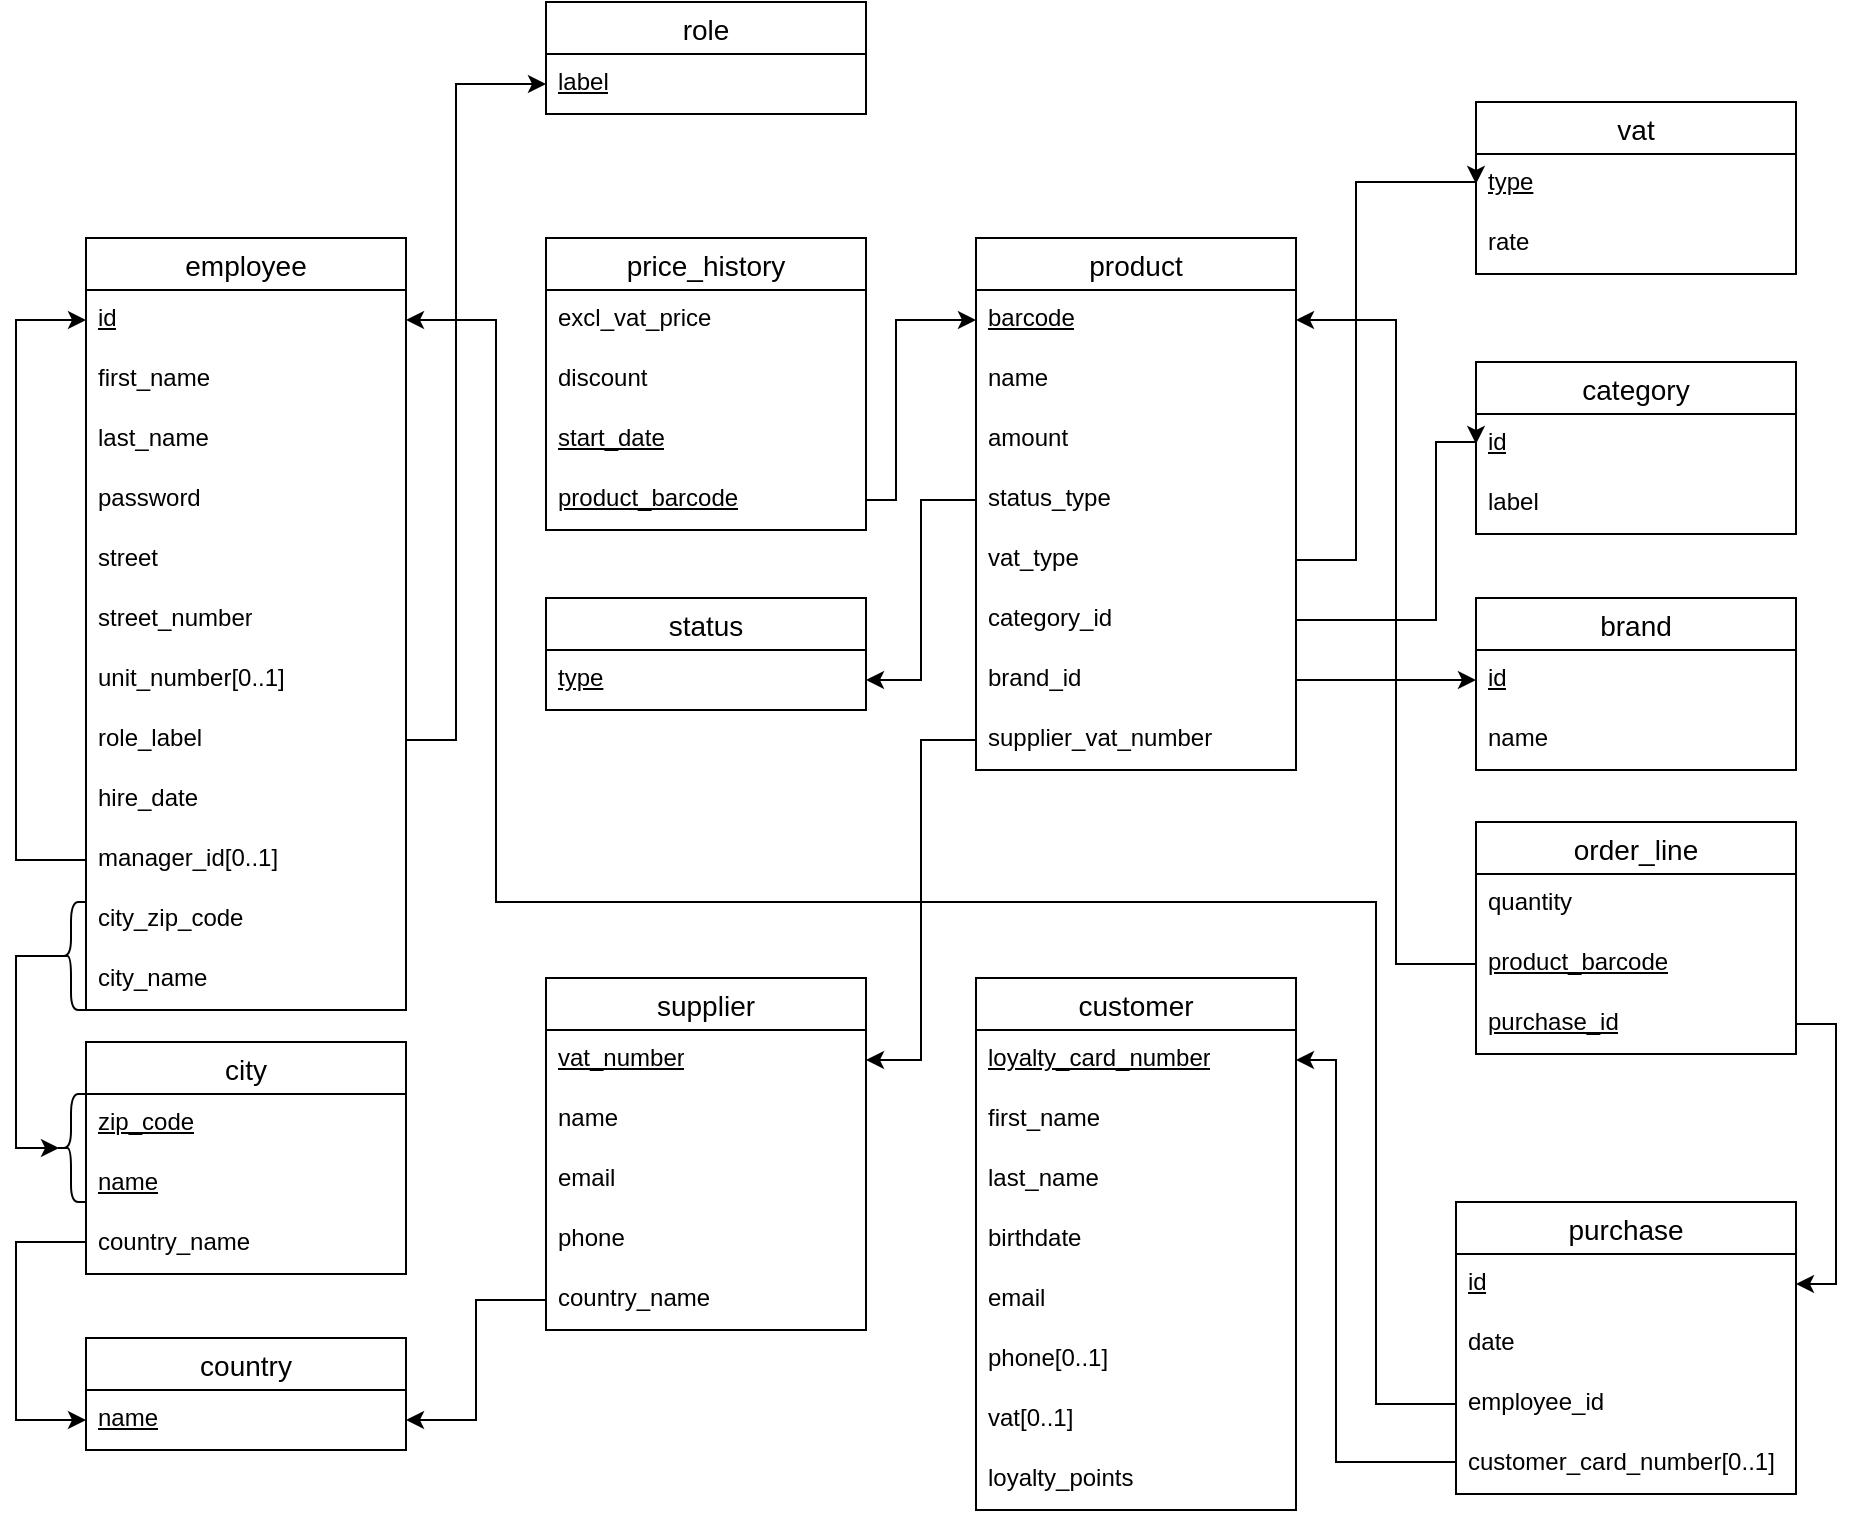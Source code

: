 <mxfile version="26.0.16">
  <diagram name="Page-1" id="KWOimu77VMeg4pdiOKhi">
    <mxGraphModel dx="1218" dy="796" grid="1" gridSize="10" guides="1" tooltips="1" connect="1" arrows="1" fold="1" page="1" pageScale="1" pageWidth="850" pageHeight="1100" math="0" shadow="0">
      <root>
        <mxCell id="0" />
        <mxCell id="1" parent="0" />
        <mxCell id="mwfjOEjG_0USMS4IyQ6j-1" value="employee" style="swimlane;fontStyle=0;childLayout=stackLayout;horizontal=1;startSize=26;horizontalStack=0;resizeParent=1;resizeParentMax=0;resizeLast=0;collapsible=1;marginBottom=0;align=center;fontSize=14;" parent="1" vertex="1">
          <mxGeometry x="-495" y="238" width="160" height="386" as="geometry" />
        </mxCell>
        <mxCell id="mwfjOEjG_0USMS4IyQ6j-2" value="&lt;u&gt;id&lt;/u&gt;" style="text;strokeColor=none;fillColor=none;spacingLeft=4;spacingRight=4;overflow=hidden;rotatable=0;points=[[0,0.5],[1,0.5]];portConstraint=eastwest;fontSize=12;whiteSpace=wrap;html=1;" parent="mwfjOEjG_0USMS4IyQ6j-1" vertex="1">
          <mxGeometry y="26" width="160" height="30" as="geometry" />
        </mxCell>
        <mxCell id="mwfjOEjG_0USMS4IyQ6j-3" value="first_name" style="text;strokeColor=none;fillColor=none;spacingLeft=4;spacingRight=4;overflow=hidden;rotatable=0;points=[[0,0.5],[1,0.5]];portConstraint=eastwest;fontSize=12;whiteSpace=wrap;html=1;" parent="mwfjOEjG_0USMS4IyQ6j-1" vertex="1">
          <mxGeometry y="56" width="160" height="30" as="geometry" />
        </mxCell>
        <mxCell id="mwfjOEjG_0USMS4IyQ6j-4" value="last_name" style="text;strokeColor=none;fillColor=none;spacingLeft=4;spacingRight=4;overflow=hidden;rotatable=0;points=[[0,0.5],[1,0.5]];portConstraint=eastwest;fontSize=12;whiteSpace=wrap;html=1;" parent="mwfjOEjG_0USMS4IyQ6j-1" vertex="1">
          <mxGeometry y="86" width="160" height="30" as="geometry" />
        </mxCell>
        <mxCell id="mwfjOEjG_0USMS4IyQ6j-5" value="password" style="text;strokeColor=none;fillColor=none;spacingLeft=4;spacingRight=4;overflow=hidden;rotatable=0;points=[[0,0.5],[1,0.5]];portConstraint=eastwest;fontSize=12;whiteSpace=wrap;html=1;" parent="mwfjOEjG_0USMS4IyQ6j-1" vertex="1">
          <mxGeometry y="116" width="160" height="30" as="geometry" />
        </mxCell>
        <mxCell id="QZr-z11k4kutJhDiOuYp-19" value="street" style="text;strokeColor=none;fillColor=none;spacingLeft=4;spacingRight=4;overflow=hidden;rotatable=0;points=[[0,0.5],[1,0.5]];portConstraint=eastwest;fontSize=12;whiteSpace=wrap;html=1;" parent="mwfjOEjG_0USMS4IyQ6j-1" vertex="1">
          <mxGeometry y="146" width="160" height="30" as="geometry" />
        </mxCell>
        <mxCell id="QZr-z11k4kutJhDiOuYp-20" value="street_number" style="text;strokeColor=none;fillColor=none;spacingLeft=4;spacingRight=4;overflow=hidden;rotatable=0;points=[[0,0.5],[1,0.5]];portConstraint=eastwest;fontSize=12;whiteSpace=wrap;html=1;" parent="mwfjOEjG_0USMS4IyQ6j-1" vertex="1">
          <mxGeometry y="176" width="160" height="30" as="geometry" />
        </mxCell>
        <mxCell id="QZr-z11k4kutJhDiOuYp-21" value="unit_number[0..1]" style="text;strokeColor=none;fillColor=none;spacingLeft=4;spacingRight=4;overflow=hidden;rotatable=0;points=[[0,0.5],[1,0.5]];portConstraint=eastwest;fontSize=12;whiteSpace=wrap;html=1;" parent="mwfjOEjG_0USMS4IyQ6j-1" vertex="1">
          <mxGeometry y="206" width="160" height="30" as="geometry" />
        </mxCell>
        <mxCell id="QZr-z11k4kutJhDiOuYp-26" value="role_label" style="text;strokeColor=none;fillColor=none;spacingLeft=4;spacingRight=4;overflow=hidden;rotatable=0;points=[[0,0.5],[1,0.5]];portConstraint=eastwest;fontSize=12;whiteSpace=wrap;html=1;" parent="mwfjOEjG_0USMS4IyQ6j-1" vertex="1">
          <mxGeometry y="236" width="160" height="30" as="geometry" />
        </mxCell>
        <mxCell id="SNwJz7Uo0Z0ph2AFUXIb-15" value="hire_date" style="text;strokeColor=none;fillColor=none;spacingLeft=4;spacingRight=4;overflow=hidden;rotatable=0;points=[[0,0.5],[1,0.5]];portConstraint=eastwest;fontSize=12;whiteSpace=wrap;html=1;" parent="mwfjOEjG_0USMS4IyQ6j-1" vertex="1">
          <mxGeometry y="266" width="160" height="30" as="geometry" />
        </mxCell>
        <mxCell id="SNwJz7Uo0Z0ph2AFUXIb-36" style="edgeStyle=orthogonalEdgeStyle;rounded=0;orthogonalLoop=1;jettySize=auto;html=1;exitX=0;exitY=0.5;exitDx=0;exitDy=0;entryX=0;entryY=0.5;entryDx=0;entryDy=0;" parent="mwfjOEjG_0USMS4IyQ6j-1" source="SNwJz7Uo0Z0ph2AFUXIb-35" target="mwfjOEjG_0USMS4IyQ6j-2" edge="1">
          <mxGeometry relative="1" as="geometry">
            <Array as="points">
              <mxPoint x="-35" y="311" />
              <mxPoint x="-35" y="41" />
            </Array>
          </mxGeometry>
        </mxCell>
        <mxCell id="SNwJz7Uo0Z0ph2AFUXIb-35" value="manager_id[0..1]" style="text;strokeColor=none;fillColor=none;spacingLeft=4;spacingRight=4;overflow=hidden;rotatable=0;points=[[0,0.5],[1,0.5]];portConstraint=eastwest;fontSize=12;whiteSpace=wrap;html=1;" parent="mwfjOEjG_0USMS4IyQ6j-1" vertex="1">
          <mxGeometry y="296" width="160" height="30" as="geometry" />
        </mxCell>
        <mxCell id="SNwJz7Uo0Z0ph2AFUXIb-1" value="city_zip_code" style="text;strokeColor=none;fillColor=none;spacingLeft=4;spacingRight=4;overflow=hidden;rotatable=0;points=[[0,0.5],[1,0.5]];portConstraint=eastwest;fontSize=12;whiteSpace=wrap;html=1;" parent="mwfjOEjG_0USMS4IyQ6j-1" vertex="1">
          <mxGeometry y="326" width="160" height="30" as="geometry" />
        </mxCell>
        <mxCell id="SNwJz7Uo0Z0ph2AFUXIb-2" value="city_name" style="text;strokeColor=none;fillColor=none;spacingLeft=4;spacingRight=4;overflow=hidden;rotatable=0;points=[[0,0.5],[1,0.5]];portConstraint=eastwest;fontSize=12;whiteSpace=wrap;html=1;" parent="mwfjOEjG_0USMS4IyQ6j-1" vertex="1">
          <mxGeometry y="356" width="160" height="30" as="geometry" />
        </mxCell>
        <mxCell id="mwfjOEjG_0USMS4IyQ6j-6" value="product" style="swimlane;fontStyle=0;childLayout=stackLayout;horizontal=1;startSize=26;horizontalStack=0;resizeParent=1;resizeParentMax=0;resizeLast=0;collapsible=1;marginBottom=0;align=center;fontSize=14;" parent="1" vertex="1">
          <mxGeometry x="-50" y="238" width="160" height="266" as="geometry" />
        </mxCell>
        <mxCell id="mwfjOEjG_0USMS4IyQ6j-7" value="&lt;u&gt;barcode&lt;/u&gt;" style="text;strokeColor=none;fillColor=none;spacingLeft=4;spacingRight=4;overflow=hidden;rotatable=0;points=[[0,0.5],[1,0.5]];portConstraint=eastwest;fontSize=12;whiteSpace=wrap;html=1;" parent="mwfjOEjG_0USMS4IyQ6j-6" vertex="1">
          <mxGeometry y="26" width="160" height="30" as="geometry" />
        </mxCell>
        <mxCell id="mwfjOEjG_0USMS4IyQ6j-8" value="name" style="text;strokeColor=none;fillColor=none;spacingLeft=4;spacingRight=4;overflow=hidden;rotatable=0;points=[[0,0.5],[1,0.5]];portConstraint=eastwest;fontSize=12;whiteSpace=wrap;html=1;" parent="mwfjOEjG_0USMS4IyQ6j-6" vertex="1">
          <mxGeometry y="56" width="160" height="30" as="geometry" />
        </mxCell>
        <mxCell id="mwfjOEjG_0USMS4IyQ6j-9" value="amount" style="text;strokeColor=none;fillColor=none;spacingLeft=4;spacingRight=4;overflow=hidden;rotatable=0;points=[[0,0.5],[1,0.5]];portConstraint=eastwest;fontSize=12;whiteSpace=wrap;html=1;" parent="mwfjOEjG_0USMS4IyQ6j-6" vertex="1">
          <mxGeometry y="86" width="160" height="30" as="geometry" />
        </mxCell>
        <mxCell id="QZr-z11k4kutJhDiOuYp-1" value="status_type" style="text;strokeColor=none;fillColor=none;spacingLeft=4;spacingRight=4;overflow=hidden;rotatable=0;points=[[0,0.5],[1,0.5]];portConstraint=eastwest;fontSize=12;whiteSpace=wrap;html=1;" parent="mwfjOEjG_0USMS4IyQ6j-6" vertex="1">
          <mxGeometry y="116" width="160" height="30" as="geometry" />
        </mxCell>
        <mxCell id="SNwJz7Uo0Z0ph2AFUXIb-21" value="vat_type" style="text;strokeColor=none;fillColor=none;spacingLeft=4;spacingRight=4;overflow=hidden;rotatable=0;points=[[0,0.5],[1,0.5]];portConstraint=eastwest;fontSize=12;whiteSpace=wrap;html=1;" parent="mwfjOEjG_0USMS4IyQ6j-6" vertex="1">
          <mxGeometry y="146" width="160" height="30" as="geometry" />
        </mxCell>
        <mxCell id="SNwJz7Uo0Z0ph2AFUXIb-23" value="category_id" style="text;strokeColor=none;fillColor=none;spacingLeft=4;spacingRight=4;overflow=hidden;rotatable=0;points=[[0,0.5],[1,0.5]];portConstraint=eastwest;fontSize=12;whiteSpace=wrap;html=1;" parent="mwfjOEjG_0USMS4IyQ6j-6" vertex="1">
          <mxGeometry y="176" width="160" height="30" as="geometry" />
        </mxCell>
        <mxCell id="SNwJz7Uo0Z0ph2AFUXIb-25" value="brand_id" style="text;strokeColor=none;fillColor=none;spacingLeft=4;spacingRight=4;overflow=hidden;rotatable=0;points=[[0,0.5],[1,0.5]];portConstraint=eastwest;fontSize=12;whiteSpace=wrap;html=1;" parent="mwfjOEjG_0USMS4IyQ6j-6" vertex="1">
          <mxGeometry y="206" width="160" height="30" as="geometry" />
        </mxCell>
        <mxCell id="SNwJz7Uo0Z0ph2AFUXIb-13" value="supplier_vat_number" style="text;strokeColor=none;fillColor=none;spacingLeft=4;spacingRight=4;overflow=hidden;rotatable=0;points=[[0,0.5],[1,0.5]];portConstraint=eastwest;fontSize=12;whiteSpace=wrap;html=1;" parent="mwfjOEjG_0USMS4IyQ6j-6" vertex="1">
          <mxGeometry y="236" width="160" height="30" as="geometry" />
        </mxCell>
        <mxCell id="mwfjOEjG_0USMS4IyQ6j-19" value="brand" style="swimlane;fontStyle=0;childLayout=stackLayout;horizontal=1;startSize=26;horizontalStack=0;resizeParent=1;resizeParentMax=0;resizeLast=0;collapsible=1;marginBottom=0;align=center;fontSize=14;" parent="1" vertex="1">
          <mxGeometry x="200" y="418" width="160" height="86" as="geometry" />
        </mxCell>
        <mxCell id="mwfjOEjG_0USMS4IyQ6j-20" value="&lt;u&gt;id&lt;/u&gt;" style="text;strokeColor=none;fillColor=none;spacingLeft=4;spacingRight=4;overflow=hidden;rotatable=0;points=[[0,0.5],[1,0.5]];portConstraint=eastwest;fontSize=12;whiteSpace=wrap;html=1;" parent="mwfjOEjG_0USMS4IyQ6j-19" vertex="1">
          <mxGeometry y="26" width="160" height="30" as="geometry" />
        </mxCell>
        <mxCell id="QZr-z11k4kutJhDiOuYp-6" value="name" style="text;strokeColor=none;fillColor=none;spacingLeft=4;spacingRight=4;overflow=hidden;rotatable=0;points=[[0,0.5],[1,0.5]];portConstraint=eastwest;fontSize=12;whiteSpace=wrap;html=1;" parent="mwfjOEjG_0USMS4IyQ6j-19" vertex="1">
          <mxGeometry y="56" width="160" height="30" as="geometry" />
        </mxCell>
        <mxCell id="QZr-z11k4kutJhDiOuYp-2" value="supplier" style="swimlane;fontStyle=0;childLayout=stackLayout;horizontal=1;startSize=26;horizontalStack=0;resizeParent=1;resizeParentMax=0;resizeLast=0;collapsible=1;marginBottom=0;align=center;fontSize=14;" parent="1" vertex="1">
          <mxGeometry x="-265" y="608" width="160" height="176" as="geometry" />
        </mxCell>
        <mxCell id="QZr-z11k4kutJhDiOuYp-3" value="&lt;u&gt;vat_number&lt;/u&gt;" style="text;strokeColor=none;fillColor=none;spacingLeft=4;spacingRight=4;overflow=hidden;rotatable=0;points=[[0,0.5],[1,0.5]];portConstraint=eastwest;fontSize=12;whiteSpace=wrap;html=1;" parent="QZr-z11k4kutJhDiOuYp-2" vertex="1">
          <mxGeometry y="26" width="160" height="30" as="geometry" />
        </mxCell>
        <mxCell id="QZr-z11k4kutJhDiOuYp-7" value="name" style="text;strokeColor=none;fillColor=none;spacingLeft=4;spacingRight=4;overflow=hidden;rotatable=0;points=[[0,0.5],[1,0.5]];portConstraint=eastwest;fontSize=12;whiteSpace=wrap;html=1;" parent="QZr-z11k4kutJhDiOuYp-2" vertex="1">
          <mxGeometry y="56" width="160" height="30" as="geometry" />
        </mxCell>
        <mxCell id="QZr-z11k4kutJhDiOuYp-14" value="email" style="text;strokeColor=none;fillColor=none;spacingLeft=4;spacingRight=4;overflow=hidden;rotatable=0;points=[[0,0.5],[1,0.5]];portConstraint=eastwest;fontSize=12;whiteSpace=wrap;html=1;" parent="QZr-z11k4kutJhDiOuYp-2" vertex="1">
          <mxGeometry y="86" width="160" height="30" as="geometry" />
        </mxCell>
        <mxCell id="QZr-z11k4kutJhDiOuYp-27" value="phone" style="text;strokeColor=none;fillColor=none;spacingLeft=4;spacingRight=4;overflow=hidden;rotatable=0;points=[[0,0.5],[1,0.5]];portConstraint=eastwest;fontSize=12;whiteSpace=wrap;html=1;" parent="QZr-z11k4kutJhDiOuYp-2" vertex="1">
          <mxGeometry y="116" width="160" height="30" as="geometry" />
        </mxCell>
        <mxCell id="SNwJz7Uo0Z0ph2AFUXIb-11" value="country_name" style="text;strokeColor=none;fillColor=none;spacingLeft=4;spacingRight=4;overflow=hidden;rotatable=0;points=[[0,0.5],[1,0.5]];portConstraint=eastwest;fontSize=12;whiteSpace=wrap;html=1;" parent="QZr-z11k4kutJhDiOuYp-2" vertex="1">
          <mxGeometry y="146" width="160" height="30" as="geometry" />
        </mxCell>
        <mxCell id="QZr-z11k4kutJhDiOuYp-15" value="city" style="swimlane;fontStyle=0;childLayout=stackLayout;horizontal=1;startSize=26;horizontalStack=0;resizeParent=1;resizeParentMax=0;resizeLast=0;collapsible=1;marginBottom=0;align=center;fontSize=14;" parent="1" vertex="1">
          <mxGeometry x="-495" y="640" width="160" height="116" as="geometry" />
        </mxCell>
        <mxCell id="QZr-z11k4kutJhDiOuYp-16" value="&lt;u&gt;zip_code&lt;/u&gt;" style="text;strokeColor=none;fillColor=none;spacingLeft=4;spacingRight=4;overflow=hidden;rotatable=0;points=[[0,0.5],[1,0.5]];portConstraint=eastwest;fontSize=12;whiteSpace=wrap;html=1;" parent="QZr-z11k4kutJhDiOuYp-15" vertex="1">
          <mxGeometry y="26" width="160" height="30" as="geometry" />
        </mxCell>
        <mxCell id="QZr-z11k4kutJhDiOuYp-17" value="&lt;u&gt;name&lt;/u&gt;" style="text;strokeColor=none;fillColor=none;spacingLeft=4;spacingRight=4;overflow=hidden;rotatable=0;points=[[0,0.5],[1,0.5]];portConstraint=eastwest;fontSize=12;whiteSpace=wrap;html=1;" parent="QZr-z11k4kutJhDiOuYp-15" vertex="1">
          <mxGeometry y="56" width="160" height="30" as="geometry" />
        </mxCell>
        <mxCell id="SNwJz7Uo0Z0ph2AFUXIb-8" value="country_name" style="text;strokeColor=none;fillColor=none;spacingLeft=4;spacingRight=4;overflow=hidden;rotatable=0;points=[[0,0.5],[1,0.5]];portConstraint=eastwest;fontSize=12;whiteSpace=wrap;html=1;" parent="QZr-z11k4kutJhDiOuYp-15" vertex="1">
          <mxGeometry y="86" width="160" height="30" as="geometry" />
        </mxCell>
        <mxCell id="QZr-z11k4kutJhDiOuYp-22" value="country" style="swimlane;fontStyle=0;childLayout=stackLayout;horizontal=1;startSize=26;horizontalStack=0;resizeParent=1;resizeParentMax=0;resizeLast=0;collapsible=1;marginBottom=0;align=center;fontSize=14;" parent="1" vertex="1">
          <mxGeometry x="-495" y="788" width="160" height="56" as="geometry" />
        </mxCell>
        <mxCell id="QZr-z11k4kutJhDiOuYp-23" value="&lt;u&gt;name&lt;/u&gt;" style="text;strokeColor=none;fillColor=none;spacingLeft=4;spacingRight=4;overflow=hidden;rotatable=0;points=[[0,0.5],[1,0.5]];portConstraint=eastwest;fontSize=12;whiteSpace=wrap;html=1;" parent="QZr-z11k4kutJhDiOuYp-22" vertex="1">
          <mxGeometry y="26" width="160" height="30" as="geometry" />
        </mxCell>
        <mxCell id="eKYF488PRIwVj6qgCMkd-2" value="price_history" style="swimlane;fontStyle=0;childLayout=stackLayout;horizontal=1;startSize=26;horizontalStack=0;resizeParent=1;resizeParentMax=0;resizeLast=0;collapsible=1;marginBottom=0;align=center;fontSize=14;" parent="1" vertex="1">
          <mxGeometry x="-265" y="238" width="160" height="146" as="geometry" />
        </mxCell>
        <mxCell id="eKYF488PRIwVj6qgCMkd-4" value="excl_vat_price" style="text;strokeColor=none;fillColor=none;spacingLeft=4;spacingRight=4;overflow=hidden;rotatable=0;points=[[0,0.5],[1,0.5]];portConstraint=eastwest;fontSize=12;whiteSpace=wrap;html=1;" parent="eKYF488PRIwVj6qgCMkd-2" vertex="1">
          <mxGeometry y="26" width="160" height="30" as="geometry" />
        </mxCell>
        <mxCell id="eKYF488PRIwVj6qgCMkd-18" value="discount" style="text;strokeColor=none;fillColor=none;spacingLeft=4;spacingRight=4;overflow=hidden;rotatable=0;points=[[0,0.5],[1,0.5]];portConstraint=eastwest;fontSize=12;whiteSpace=wrap;html=1;" parent="eKYF488PRIwVj6qgCMkd-2" vertex="1">
          <mxGeometry y="56" width="160" height="30" as="geometry" />
        </mxCell>
        <mxCell id="eKYF488PRIwVj6qgCMkd-11" value="start_date" style="text;strokeColor=none;fillColor=none;spacingLeft=4;spacingRight=4;overflow=hidden;rotatable=0;points=[[0,0.5],[1,0.5]];portConstraint=eastwest;fontSize=12;whiteSpace=wrap;html=1;fontStyle=4" parent="eKYF488PRIwVj6qgCMkd-2" vertex="1">
          <mxGeometry y="86" width="160" height="30" as="geometry" />
        </mxCell>
        <mxCell id="SNwJz7Uo0Z0ph2AFUXIb-33" value="product_barcode" style="text;strokeColor=none;fillColor=none;spacingLeft=4;spacingRight=4;overflow=hidden;rotatable=0;points=[[0,0.5],[1,0.5]];portConstraint=eastwest;fontSize=12;whiteSpace=wrap;html=1;fontStyle=4" parent="eKYF488PRIwVj6qgCMkd-2" vertex="1">
          <mxGeometry y="116" width="160" height="30" as="geometry" />
        </mxCell>
        <mxCell id="eKYF488PRIwVj6qgCMkd-20" value="customer" style="swimlane;fontStyle=0;childLayout=stackLayout;horizontal=1;startSize=26;horizontalStack=0;resizeParent=1;resizeParentMax=0;resizeLast=0;collapsible=1;marginBottom=0;align=center;fontSize=14;" parent="1" vertex="1">
          <mxGeometry x="-50" y="608" width="160" height="266" as="geometry" />
        </mxCell>
        <mxCell id="eKYF488PRIwVj6qgCMkd-21" value="&lt;u&gt;loyalty_card_number&lt;/u&gt;" style="text;strokeColor=none;fillColor=none;spacingLeft=4;spacingRight=4;overflow=hidden;rotatable=0;points=[[0,0.5],[1,0.5]];portConstraint=eastwest;fontSize=12;whiteSpace=wrap;html=1;" parent="eKYF488PRIwVj6qgCMkd-20" vertex="1">
          <mxGeometry y="26" width="160" height="30" as="geometry" />
        </mxCell>
        <mxCell id="eKYF488PRIwVj6qgCMkd-22" value="first_name" style="text;strokeColor=none;fillColor=none;spacingLeft=4;spacingRight=4;overflow=hidden;rotatable=0;points=[[0,0.5],[1,0.5]];portConstraint=eastwest;fontSize=12;whiteSpace=wrap;html=1;" parent="eKYF488PRIwVj6qgCMkd-20" vertex="1">
          <mxGeometry y="56" width="160" height="30" as="geometry" />
        </mxCell>
        <mxCell id="eKYF488PRIwVj6qgCMkd-26" value="last_name" style="text;strokeColor=none;fillColor=none;spacingLeft=4;spacingRight=4;overflow=hidden;rotatable=0;points=[[0,0.5],[1,0.5]];portConstraint=eastwest;fontSize=12;whiteSpace=wrap;html=1;" parent="eKYF488PRIwVj6qgCMkd-20" vertex="1">
          <mxGeometry y="86" width="160" height="30" as="geometry" />
        </mxCell>
        <mxCell id="uZW9Lm77zSu4P6S-FU0z-4" value="birthdate" style="text;strokeColor=none;fillColor=none;spacingLeft=4;spacingRight=4;overflow=hidden;rotatable=0;points=[[0,0.5],[1,0.5]];portConstraint=eastwest;fontSize=12;whiteSpace=wrap;html=1;" parent="eKYF488PRIwVj6qgCMkd-20" vertex="1">
          <mxGeometry y="116" width="160" height="30" as="geometry" />
        </mxCell>
        <mxCell id="eKYF488PRIwVj6qgCMkd-24" value="email" style="text;strokeColor=none;fillColor=none;spacingLeft=4;spacingRight=4;overflow=hidden;rotatable=0;points=[[0,0.5],[1,0.5]];portConstraint=eastwest;fontSize=12;whiteSpace=wrap;html=1;" parent="eKYF488PRIwVj6qgCMkd-20" vertex="1">
          <mxGeometry y="146" width="160" height="30" as="geometry" />
        </mxCell>
        <mxCell id="eKYF488PRIwVj6qgCMkd-25" value="phone[0..1]" style="text;strokeColor=none;fillColor=none;spacingLeft=4;spacingRight=4;overflow=hidden;rotatable=0;points=[[0,0.5],[1,0.5]];portConstraint=eastwest;fontSize=12;whiteSpace=wrap;html=1;" parent="eKYF488PRIwVj6qgCMkd-20" vertex="1">
          <mxGeometry y="176" width="160" height="30" as="geometry" />
        </mxCell>
        <mxCell id="qaBxt1jgXCRZqOWwcfoi-2" value="vat[0..1]" style="text;strokeColor=none;fillColor=none;spacingLeft=4;spacingRight=4;overflow=hidden;rotatable=0;points=[[0,0.5],[1,0.5]];portConstraint=eastwest;fontSize=12;whiteSpace=wrap;html=1;" parent="eKYF488PRIwVj6qgCMkd-20" vertex="1">
          <mxGeometry y="206" width="160" height="30" as="geometry" />
        </mxCell>
        <mxCell id="eKYF488PRIwVj6qgCMkd-27" value="loyalty_points" style="text;strokeColor=none;fillColor=none;spacingLeft=4;spacingRight=4;overflow=hidden;rotatable=0;points=[[0,0.5],[1,0.5]];portConstraint=eastwest;fontSize=12;whiteSpace=wrap;html=1;" parent="eKYF488PRIwVj6qgCMkd-20" vertex="1">
          <mxGeometry y="236" width="160" height="30" as="geometry" />
        </mxCell>
        <mxCell id="eKYF488PRIwVj6qgCMkd-29" value="purchase" style="swimlane;fontStyle=0;childLayout=stackLayout;horizontal=1;startSize=26;horizontalStack=0;resizeParent=1;resizeParentMax=0;resizeLast=0;collapsible=1;marginBottom=0;align=center;fontSize=14;" parent="1" vertex="1">
          <mxGeometry x="190" y="720" width="170" height="146" as="geometry" />
        </mxCell>
        <mxCell id="eKYF488PRIwVj6qgCMkd-30" value="&lt;u&gt;id&lt;/u&gt;" style="text;strokeColor=none;fillColor=none;spacingLeft=4;spacingRight=4;overflow=hidden;rotatable=0;points=[[0,0.5],[1,0.5]];portConstraint=eastwest;fontSize=12;whiteSpace=wrap;html=1;" parent="eKYF488PRIwVj6qgCMkd-29" vertex="1">
          <mxGeometry y="26" width="170" height="30" as="geometry" />
        </mxCell>
        <mxCell id="eKYF488PRIwVj6qgCMkd-31" value="date" style="text;strokeColor=none;fillColor=none;spacingLeft=4;spacingRight=4;overflow=hidden;rotatable=0;points=[[0,0.5],[1,0.5]];portConstraint=eastwest;fontSize=12;whiteSpace=wrap;html=1;" parent="eKYF488PRIwVj6qgCMkd-29" vertex="1">
          <mxGeometry y="56" width="170" height="30" as="geometry" />
        </mxCell>
        <mxCell id="SNwJz7Uo0Z0ph2AFUXIb-17" value="employee_id" style="text;strokeColor=none;fillColor=none;spacingLeft=4;spacingRight=4;overflow=hidden;rotatable=0;points=[[0,0.5],[1,0.5]];portConstraint=eastwest;fontSize=12;whiteSpace=wrap;html=1;" parent="eKYF488PRIwVj6qgCMkd-29" vertex="1">
          <mxGeometry y="86" width="170" height="30" as="geometry" />
        </mxCell>
        <mxCell id="SNwJz7Uo0Z0ph2AFUXIb-19" value="customer_card_number[0..1]" style="text;strokeColor=none;fillColor=none;spacingLeft=4;spacingRight=4;overflow=hidden;rotatable=0;points=[[0,0.5],[1,0.5]];portConstraint=eastwest;fontSize=12;whiteSpace=wrap;html=1;" parent="eKYF488PRIwVj6qgCMkd-29" vertex="1">
          <mxGeometry y="116" width="170" height="30" as="geometry" />
        </mxCell>
        <mxCell id="eKYF488PRIwVj6qgCMkd-33" value="order_line" style="swimlane;fontStyle=0;childLayout=stackLayout;horizontal=1;startSize=26;horizontalStack=0;resizeParent=1;resizeParentMax=0;resizeLast=0;collapsible=1;marginBottom=0;align=center;fontSize=14;" parent="1" vertex="1">
          <mxGeometry x="200" y="530" width="160" height="116" as="geometry" />
        </mxCell>
        <mxCell id="eKYF488PRIwVj6qgCMkd-34" value="quantity" style="text;strokeColor=none;fillColor=none;spacingLeft=4;spacingRight=4;overflow=hidden;rotatable=0;points=[[0,0.5],[1,0.5]];portConstraint=eastwest;fontSize=12;whiteSpace=wrap;html=1;" parent="eKYF488PRIwVj6qgCMkd-33" vertex="1">
          <mxGeometry y="26" width="160" height="30" as="geometry" />
        </mxCell>
        <mxCell id="SNwJz7Uo0Z0ph2AFUXIb-27" value="product_barcode" style="text;strokeColor=none;fillColor=none;spacingLeft=4;spacingRight=4;overflow=hidden;rotatable=0;points=[[0,0.5],[1,0.5]];portConstraint=eastwest;fontSize=12;whiteSpace=wrap;html=1;fontStyle=4" parent="eKYF488PRIwVj6qgCMkd-33" vertex="1">
          <mxGeometry y="56" width="160" height="30" as="geometry" />
        </mxCell>
        <mxCell id="SNwJz7Uo0Z0ph2AFUXIb-31" value="purchase_id" style="text;strokeColor=none;fillColor=none;spacingLeft=4;spacingRight=4;overflow=hidden;rotatable=0;points=[[0,0.5],[1,0.5]];portConstraint=eastwest;fontSize=12;whiteSpace=wrap;html=1;fontStyle=4" parent="eKYF488PRIwVj6qgCMkd-33" vertex="1">
          <mxGeometry y="86" width="160" height="30" as="geometry" />
        </mxCell>
        <mxCell id="uZW9Lm77zSu4P6S-FU0z-9" value="category" style="swimlane;fontStyle=0;childLayout=stackLayout;horizontal=1;startSize=26;horizontalStack=0;resizeParent=1;resizeParentMax=0;resizeLast=0;collapsible=1;marginBottom=0;align=center;fontSize=14;" parent="1" vertex="1">
          <mxGeometry x="200" y="300" width="160" height="86" as="geometry" />
        </mxCell>
        <mxCell id="uZW9Lm77zSu4P6S-FU0z-10" value="&lt;u&gt;id&lt;/u&gt;" style="text;strokeColor=none;fillColor=none;spacingLeft=4;spacingRight=4;overflow=hidden;rotatable=0;points=[[0,0.5],[1,0.5]];portConstraint=eastwest;fontSize=12;whiteSpace=wrap;html=1;" parent="uZW9Lm77zSu4P6S-FU0z-9" vertex="1">
          <mxGeometry y="26" width="160" height="30" as="geometry" />
        </mxCell>
        <mxCell id="uZW9Lm77zSu4P6S-FU0z-11" value="label" style="text;strokeColor=none;fillColor=none;spacingLeft=4;spacingRight=4;overflow=hidden;rotatable=0;points=[[0,0.5],[1,0.5]];portConstraint=eastwest;fontSize=12;whiteSpace=wrap;html=1;" parent="uZW9Lm77zSu4P6S-FU0z-9" vertex="1">
          <mxGeometry y="56" width="160" height="30" as="geometry" />
        </mxCell>
        <mxCell id="8rzKLhAX-LIte7XOlbUK-1" value="vat" style="swimlane;fontStyle=0;childLayout=stackLayout;horizontal=1;startSize=26;horizontalStack=0;resizeParent=1;resizeParentMax=0;resizeLast=0;collapsible=1;marginBottom=0;align=center;fontSize=14;" parent="1" vertex="1">
          <mxGeometry x="200" y="170" width="160" height="86" as="geometry" />
        </mxCell>
        <mxCell id="8rzKLhAX-LIte7XOlbUK-2" value="&lt;u&gt;type&lt;/u&gt;" style="text;strokeColor=none;fillColor=none;spacingLeft=4;spacingRight=4;overflow=hidden;rotatable=0;points=[[0,0.5],[1,0.5]];portConstraint=eastwest;fontSize=12;whiteSpace=wrap;html=1;" parent="8rzKLhAX-LIte7XOlbUK-1" vertex="1">
          <mxGeometry y="26" width="160" height="30" as="geometry" />
        </mxCell>
        <mxCell id="8rzKLhAX-LIte7XOlbUK-3" value="rate" style="text;strokeColor=none;fillColor=none;spacingLeft=4;spacingRight=4;overflow=hidden;rotatable=0;points=[[0,0.5],[1,0.5]];portConstraint=eastwest;fontSize=12;whiteSpace=wrap;html=1;" parent="8rzKLhAX-LIte7XOlbUK-1" vertex="1">
          <mxGeometry y="56" width="160" height="30" as="geometry" />
        </mxCell>
        <mxCell id="8rzKLhAX-LIte7XOlbUK-5" value="role" style="swimlane;fontStyle=0;childLayout=stackLayout;horizontal=1;startSize=26;horizontalStack=0;resizeParent=1;resizeParentMax=0;resizeLast=0;collapsible=1;marginBottom=0;align=center;fontSize=14;" parent="1" vertex="1">
          <mxGeometry x="-265" y="120" width="160" height="56" as="geometry" />
        </mxCell>
        <mxCell id="8rzKLhAX-LIte7XOlbUK-6" value="&lt;u&gt;label&lt;/u&gt;" style="text;strokeColor=none;fillColor=none;spacingLeft=4;spacingRight=4;overflow=hidden;rotatable=0;points=[[0,0.5],[1,0.5]];portConstraint=eastwest;fontSize=12;whiteSpace=wrap;html=1;" parent="8rzKLhAX-LIte7XOlbUK-5" vertex="1">
          <mxGeometry y="26" width="160" height="30" as="geometry" />
        </mxCell>
        <mxCell id="SNwJz7Uo0Z0ph2AFUXIb-3" value="" style="shape=curlyBracket;whiteSpace=wrap;html=1;rounded=1;labelPosition=left;verticalLabelPosition=middle;align=right;verticalAlign=middle;size=0.5;" parent="1" vertex="1">
          <mxGeometry x="-510" y="570" width="15" height="54" as="geometry" />
        </mxCell>
        <mxCell id="SNwJz7Uo0Z0ph2AFUXIb-5" value="" style="shape=curlyBracket;whiteSpace=wrap;html=1;rounded=1;labelPosition=left;verticalLabelPosition=middle;align=right;verticalAlign=middle;size=0.5;" parent="1" vertex="1">
          <mxGeometry x="-510" y="666" width="15" height="54" as="geometry" />
        </mxCell>
        <mxCell id="SNwJz7Uo0Z0ph2AFUXIb-7" style="edgeStyle=orthogonalEdgeStyle;rounded=0;orthogonalLoop=1;jettySize=auto;html=1;exitX=0.1;exitY=0.5;exitDx=0;exitDy=0;exitPerimeter=0;entryX=0.1;entryY=0.5;entryDx=0;entryDy=0;entryPerimeter=0;" parent="1" source="SNwJz7Uo0Z0ph2AFUXIb-3" target="SNwJz7Uo0Z0ph2AFUXIb-5" edge="1">
          <mxGeometry relative="1" as="geometry">
            <Array as="points">
              <mxPoint x="-530" y="597" />
              <mxPoint x="-530" y="693" />
            </Array>
          </mxGeometry>
        </mxCell>
        <mxCell id="SNwJz7Uo0Z0ph2AFUXIb-10" style="edgeStyle=orthogonalEdgeStyle;rounded=0;orthogonalLoop=1;jettySize=auto;html=1;exitX=0;exitY=0.5;exitDx=0;exitDy=0;entryX=0;entryY=0.5;entryDx=0;entryDy=0;" parent="1" source="SNwJz7Uo0Z0ph2AFUXIb-8" target="QZr-z11k4kutJhDiOuYp-23" edge="1">
          <mxGeometry relative="1" as="geometry">
            <Array as="points">
              <mxPoint x="-530" y="740" />
              <mxPoint x="-530" y="829" />
            </Array>
          </mxGeometry>
        </mxCell>
        <mxCell id="SNwJz7Uo0Z0ph2AFUXIb-12" style="edgeStyle=orthogonalEdgeStyle;rounded=0;orthogonalLoop=1;jettySize=auto;html=1;exitX=0;exitY=0.5;exitDx=0;exitDy=0;entryX=1;entryY=0.5;entryDx=0;entryDy=0;" parent="1" source="SNwJz7Uo0Z0ph2AFUXIb-11" target="QZr-z11k4kutJhDiOuYp-23" edge="1">
          <mxGeometry relative="1" as="geometry" />
        </mxCell>
        <mxCell id="SNwJz7Uo0Z0ph2AFUXIb-14" style="edgeStyle=orthogonalEdgeStyle;rounded=0;orthogonalLoop=1;jettySize=auto;html=1;exitX=0;exitY=0.5;exitDx=0;exitDy=0;entryX=1;entryY=0.5;entryDx=0;entryDy=0;" parent="1" source="SNwJz7Uo0Z0ph2AFUXIb-13" target="QZr-z11k4kutJhDiOuYp-3" edge="1">
          <mxGeometry relative="1" as="geometry" />
        </mxCell>
        <mxCell id="SNwJz7Uo0Z0ph2AFUXIb-16" style="edgeStyle=orthogonalEdgeStyle;rounded=0;orthogonalLoop=1;jettySize=auto;html=1;exitX=1;exitY=0.5;exitDx=0;exitDy=0;entryX=0;entryY=0.5;entryDx=0;entryDy=0;" parent="1" source="QZr-z11k4kutJhDiOuYp-26" target="8rzKLhAX-LIte7XOlbUK-6" edge="1">
          <mxGeometry relative="1" as="geometry">
            <Array as="points">
              <mxPoint x="-310" y="489" />
              <mxPoint x="-310" y="161" />
            </Array>
          </mxGeometry>
        </mxCell>
        <mxCell id="SNwJz7Uo0Z0ph2AFUXIb-18" style="edgeStyle=orthogonalEdgeStyle;rounded=0;orthogonalLoop=1;jettySize=auto;html=1;exitX=0;exitY=0.5;exitDx=0;exitDy=0;entryX=1;entryY=0.5;entryDx=0;entryDy=0;" parent="1" source="SNwJz7Uo0Z0ph2AFUXIb-17" target="mwfjOEjG_0USMS4IyQ6j-2" edge="1">
          <mxGeometry relative="1" as="geometry">
            <Array as="points">
              <mxPoint x="150" y="821" />
              <mxPoint x="150" y="570" />
              <mxPoint x="-290" y="570" />
              <mxPoint x="-290" y="279" />
            </Array>
          </mxGeometry>
        </mxCell>
        <mxCell id="SNwJz7Uo0Z0ph2AFUXIb-20" style="edgeStyle=orthogonalEdgeStyle;rounded=0;orthogonalLoop=1;jettySize=auto;html=1;exitX=0;exitY=0.5;exitDx=0;exitDy=0;entryX=1;entryY=0.5;entryDx=0;entryDy=0;" parent="1" source="SNwJz7Uo0Z0ph2AFUXIb-19" target="eKYF488PRIwVj6qgCMkd-21" edge="1">
          <mxGeometry relative="1" as="geometry">
            <Array as="points">
              <mxPoint x="130" y="850" />
              <mxPoint x="130" y="649" />
            </Array>
          </mxGeometry>
        </mxCell>
        <mxCell id="SNwJz7Uo0Z0ph2AFUXIb-22" style="edgeStyle=orthogonalEdgeStyle;rounded=0;orthogonalLoop=1;jettySize=auto;html=1;entryX=0;entryY=0.5;entryDx=0;entryDy=0;exitX=1;exitY=0.5;exitDx=0;exitDy=0;" parent="1" source="SNwJz7Uo0Z0ph2AFUXIb-21" target="8rzKLhAX-LIte7XOlbUK-2" edge="1">
          <mxGeometry relative="1" as="geometry">
            <mxPoint x="120" y="410" as="sourcePoint" />
            <Array as="points">
              <mxPoint x="140" y="399" />
              <mxPoint x="140" y="210" />
              <mxPoint x="200" y="210" />
            </Array>
          </mxGeometry>
        </mxCell>
        <mxCell id="SNwJz7Uo0Z0ph2AFUXIb-24" style="edgeStyle=orthogonalEdgeStyle;rounded=0;orthogonalLoop=1;jettySize=auto;html=1;exitX=1;exitY=0.5;exitDx=0;exitDy=0;entryX=0;entryY=0.5;entryDx=0;entryDy=0;" parent="1" source="SNwJz7Uo0Z0ph2AFUXIb-23" target="uZW9Lm77zSu4P6S-FU0z-10" edge="1">
          <mxGeometry relative="1" as="geometry">
            <Array as="points">
              <mxPoint x="180" y="429" />
              <mxPoint x="180" y="340" />
              <mxPoint x="200" y="340" />
            </Array>
          </mxGeometry>
        </mxCell>
        <mxCell id="SNwJz7Uo0Z0ph2AFUXIb-26" style="edgeStyle=orthogonalEdgeStyle;rounded=0;orthogonalLoop=1;jettySize=auto;html=1;entryX=0;entryY=0.5;entryDx=0;entryDy=0;exitX=1;exitY=0.5;exitDx=0;exitDy=0;" parent="1" source="SNwJz7Uo0Z0ph2AFUXIb-25" target="mwfjOEjG_0USMS4IyQ6j-20" edge="1">
          <mxGeometry relative="1" as="geometry">
            <mxPoint x="130" y="450" as="sourcePoint" />
            <Array as="points">
              <mxPoint x="170" y="459" />
              <mxPoint x="170" y="459" />
            </Array>
          </mxGeometry>
        </mxCell>
        <mxCell id="SNwJz7Uo0Z0ph2AFUXIb-28" style="edgeStyle=orthogonalEdgeStyle;rounded=0;orthogonalLoop=1;jettySize=auto;html=1;exitX=0;exitY=0.5;exitDx=0;exitDy=0;entryX=1;entryY=0.5;entryDx=0;entryDy=0;" parent="1" source="SNwJz7Uo0Z0ph2AFUXIb-27" target="mwfjOEjG_0USMS4IyQ6j-7" edge="1">
          <mxGeometry relative="1" as="geometry">
            <Array as="points">
              <mxPoint x="160" y="601" />
              <mxPoint x="160" y="279" />
            </Array>
          </mxGeometry>
        </mxCell>
        <mxCell id="SNwJz7Uo0Z0ph2AFUXIb-32" style="edgeStyle=orthogonalEdgeStyle;rounded=0;orthogonalLoop=1;jettySize=auto;html=1;exitX=1;exitY=0.5;exitDx=0;exitDy=0;entryX=1;entryY=0.5;entryDx=0;entryDy=0;" parent="1" source="SNwJz7Uo0Z0ph2AFUXIb-31" target="eKYF488PRIwVj6qgCMkd-30" edge="1">
          <mxGeometry relative="1" as="geometry" />
        </mxCell>
        <mxCell id="SNwJz7Uo0Z0ph2AFUXIb-34" style="edgeStyle=orthogonalEdgeStyle;rounded=0;orthogonalLoop=1;jettySize=auto;html=1;exitX=1;exitY=0.5;exitDx=0;exitDy=0;entryX=0;entryY=0.5;entryDx=0;entryDy=0;" parent="1" source="SNwJz7Uo0Z0ph2AFUXIb-33" target="mwfjOEjG_0USMS4IyQ6j-7" edge="1">
          <mxGeometry relative="1" as="geometry">
            <Array as="points">
              <mxPoint x="-90" y="369" />
              <mxPoint x="-90" y="279" />
            </Array>
          </mxGeometry>
        </mxCell>
        <mxCell id="XVO2a_qxZd61cnlpwfrL-1" value="status" style="swimlane;fontStyle=0;childLayout=stackLayout;horizontal=1;startSize=26;horizontalStack=0;resizeParent=1;resizeParentMax=0;resizeLast=0;collapsible=1;marginBottom=0;align=center;fontSize=14;" vertex="1" parent="1">
          <mxGeometry x="-265" y="418" width="160" height="56" as="geometry" />
        </mxCell>
        <mxCell id="XVO2a_qxZd61cnlpwfrL-2" value="&lt;u&gt;type&lt;/u&gt;" style="text;strokeColor=none;fillColor=none;spacingLeft=4;spacingRight=4;overflow=hidden;rotatable=0;points=[[0,0.5],[1,0.5]];portConstraint=eastwest;fontSize=12;whiteSpace=wrap;html=1;" vertex="1" parent="XVO2a_qxZd61cnlpwfrL-1">
          <mxGeometry y="26" width="160" height="30" as="geometry" />
        </mxCell>
        <mxCell id="XVO2a_qxZd61cnlpwfrL-5" style="edgeStyle=orthogonalEdgeStyle;rounded=0;orthogonalLoop=1;jettySize=auto;html=1;exitX=0;exitY=0.5;exitDx=0;exitDy=0;entryX=1;entryY=0.5;entryDx=0;entryDy=0;" edge="1" parent="1" source="QZr-z11k4kutJhDiOuYp-1" target="XVO2a_qxZd61cnlpwfrL-2">
          <mxGeometry relative="1" as="geometry" />
        </mxCell>
      </root>
    </mxGraphModel>
  </diagram>
</mxfile>
